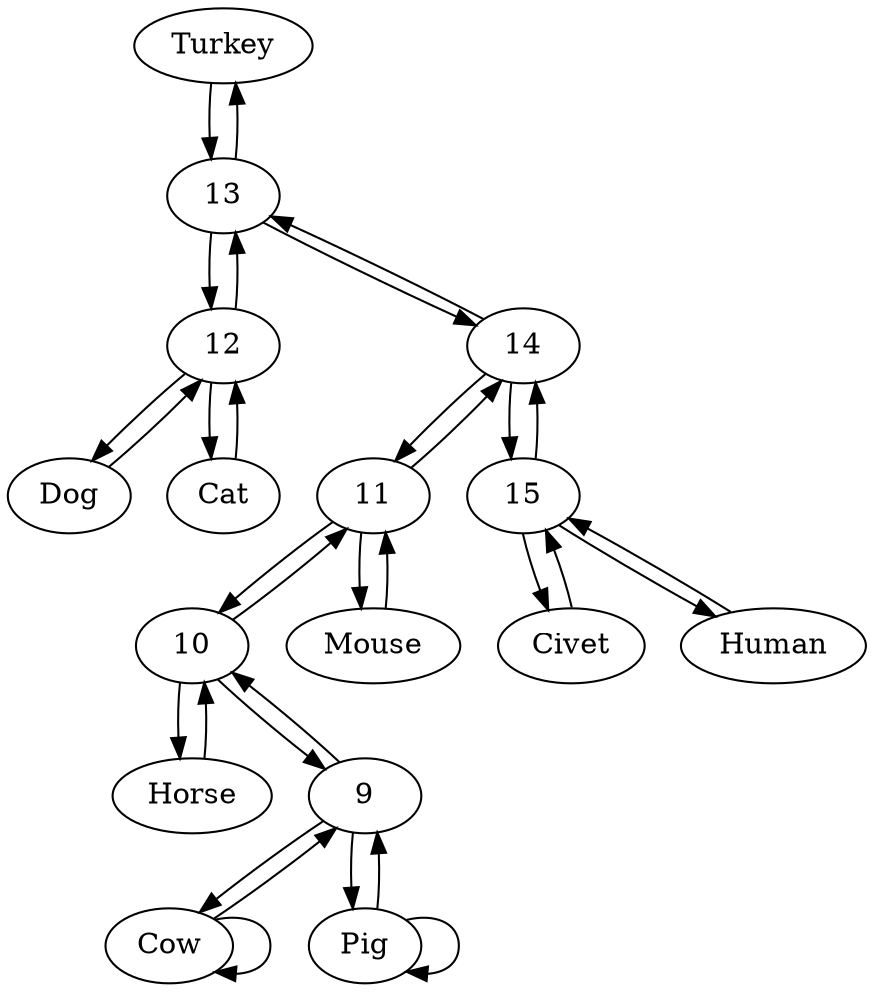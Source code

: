 digraph "()" {
Turkey;
Horse;
Civet;
9;
10;
11;
12;
13;
14;
15;
Cow;
Dog;
Cat;
Pig;
Human;
Mouse;
Turkey -> 13  [weight="489.0"];
Horse -> 10  [weight="149.0"];
Civet -> 15  [weight="9.0"];
Cow -> 9  [weight="146.0"];
Cow -> Cow  [weight=0];
15 -> Civet  [weight="9.0"];
15 -> 14  [weight="455.0"];
15 -> Human  [weight="7.0"];
9 -> 10  [weight="11.0"];
9 -> Cow  [weight="146.0"];
9 -> Pig  [weight="149.0"];
10 -> 9  [weight="11.0"];
10 -> Horse  [weight="149.0"];
10 -> 11  [weight="86.0"];
11 -> 10  [weight="86.0"];
11 -> Mouse  [weight="254.0"];
11 -> 14  [weight="249.0"];
12 -> 13  [weight="163.0"];
12 -> Dog  [weight="404.0"];
12 -> Cat  [weight="414.0"];
Dog -> 12  [weight="404.0"];
14 -> 11  [weight="249.0"];
14 -> 13  [weight="22.0"];
14 -> 15  [weight="455.0"];
Pig -> 9  [weight="149.0"];
Pig -> Pig  [weight=0];
Human -> 15  [weight="7.0"];
Cat -> 12  [weight="414.0"];
Mouse -> 11  [weight="254.0"];
13 -> Turkey  [weight="489.0"];
13 -> 12  [weight="163.0"];
13 -> 14  [weight="22.0"];
}
